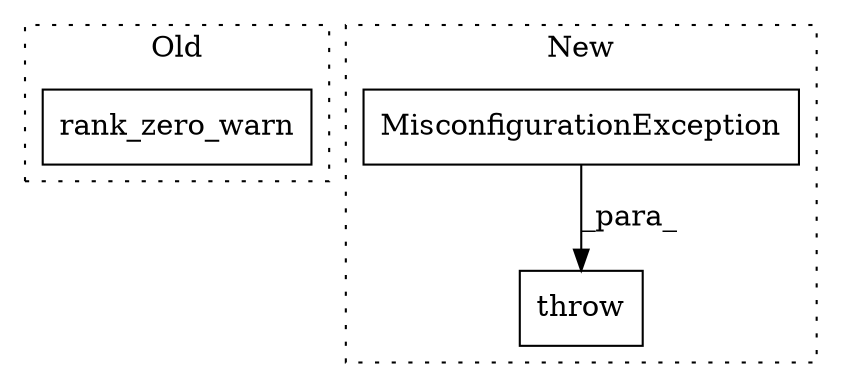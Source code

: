digraph G {
subgraph cluster0 {
1 [label="rank_zero_warn" a="32" s="4967,4996" l="15,1" shape="box"];
label = "Old";
style="dotted";
}
subgraph cluster1 {
2 [label="MisconfigurationException" a="32" s="4956" l="27" shape="box"];
3 [label="throw" a="53" s="4950" l="6" shape="box"];
label = "New";
style="dotted";
}
2 -> 3 [label="_para_"];
}